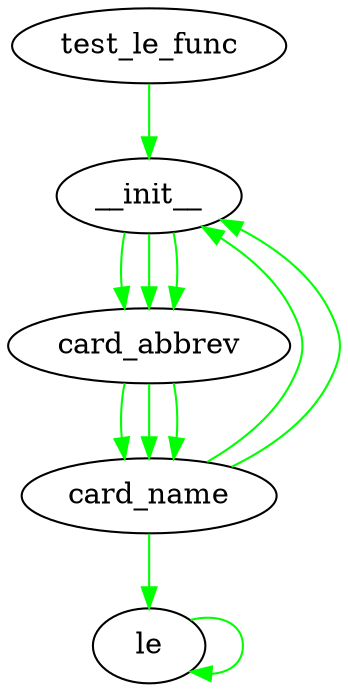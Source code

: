 digraph { 
   test_le_func -> __init__ [color=green];
   __init__ -> card_abbrev [color=green];
   card_abbrev -> card_name [color=green];
   card_name -> __init__ [color=green];
   __init__ -> card_abbrev [color=green];
   card_abbrev -> card_name [color=green];
   card_name -> __init__ [color=green];
   __init__ -> card_abbrev [color=green];
   card_abbrev -> card_name [color=green];
   card_name -> le [color=green];
   le -> le [color=green];
}